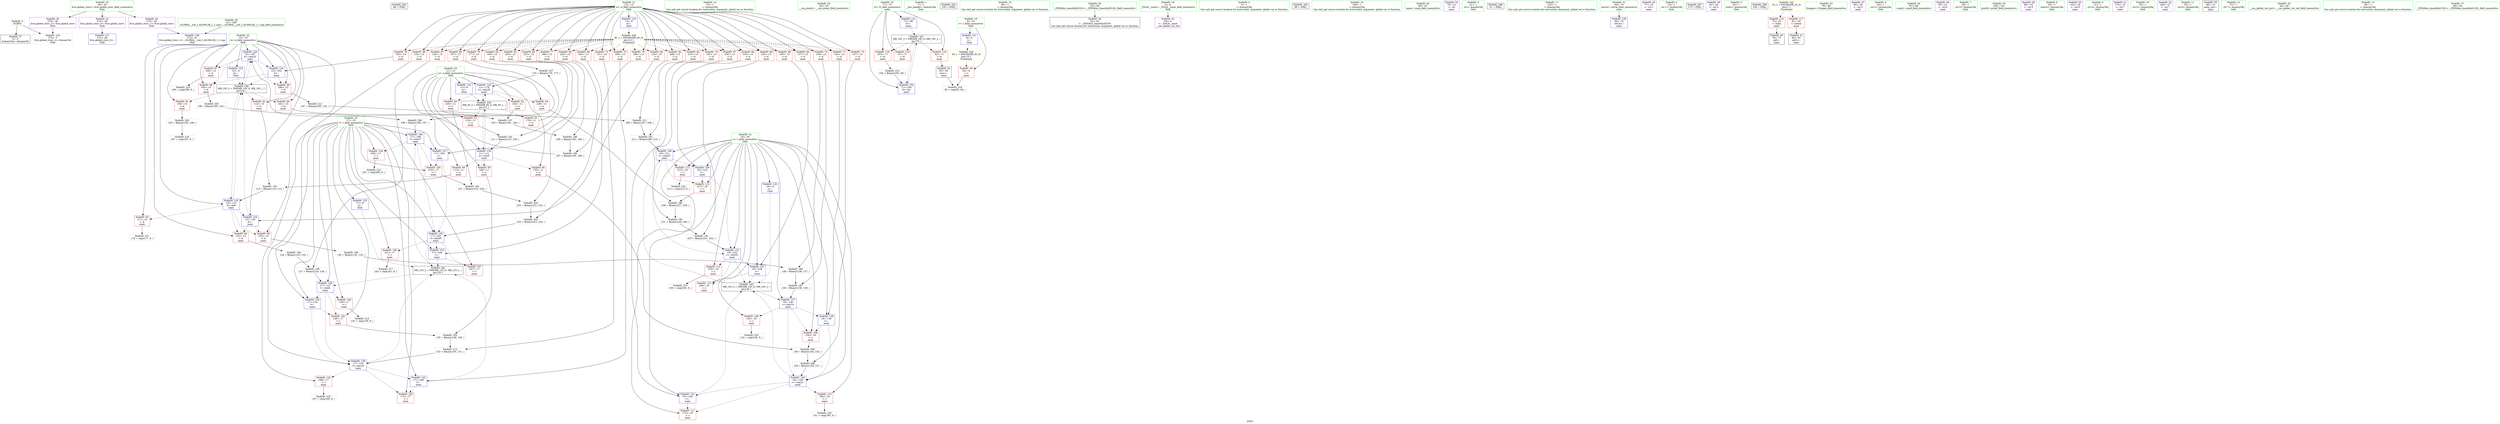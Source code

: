 digraph "SVFG" {
	label="SVFG";

	Node0x5601cdf0e950 [shape=record,color=grey,label="{NodeID: 0\nNullPtr}"];
	Node0x5601cdf0e950 -> Node0x5601cdf2ca50[style=solid];
	Node0x5601cdf0e950 -> Node0x5601cdf337c0[style=solid];
	Node0x5601cdf562a0 [shape=record,color=black,label="{NodeID: 263\n86 = PHI()\n}"];
	Node0x5601cdf2d470 [shape=record,color=red,label="{NodeID: 97\n189\<--15\n\<--k\nmain\n}"];
	Node0x5601cdf2d470 -> Node0x5601cdf3a1c0[style=solid];
	Node0x5601cdf0f140 [shape=record,color=green,label="{NodeID: 14\n74\<--1\n\<--dummyObj\nCan only get source location for instruction, argument, global var or function.}"];
	Node0x5601cdf30f10 [shape=record,color=grey,label="{NodeID: 194\n221 = Binary(219, 220, )\n}"];
	Node0x5601cdf30f10 -> Node0x5601cdf38fc0[style=solid];
	Node0x5601cdf2dfd0 [shape=record,color=red,label="{NodeID: 111\n173\<--19\n\<--r\nmain\n}"];
	Node0x5601cdf2c1b0 [shape=record,color=green,label="{NodeID: 28\n54\<--55\n__cxa_atexit\<--__cxa_atexit_field_insensitive\n}"];
	Node0x5601cdf395c0 [shape=record,color=grey,label="{NodeID: 208\n158 = Binary(156, 157, )\n}"];
	Node0x5601cdf395c0 -> Node0x5601cdf340e0[style=solid];
	Node0x5601cdf333c0 [shape=record,color=blue,label="{NodeID: 125\n17\<--9\nl\<--\nGlob }"];
	Node0x5601cdf333c0 -> Node0x5601cdf48210[style=dashed];
	Node0x5601cdf2cec0 [shape=record,color=black,label="{NodeID: 42\n93\<--92\nconv\<--\nmain\n}"];
	Node0x5601cdf2cec0 -> Node0x5601cdf3a4c0[style=solid];
	Node0x5601cdf3aac0 [shape=record,color=grey,label="{NodeID: 222\n143 = cmp(142, 9, )\n}"];
	Node0x5601cdf34010 [shape=record,color=blue,label="{NodeID: 139\n17\<--152\nl\<--rem19\nmain\n}"];
	Node0x5601cdf34010 -> Node0x5601cdf2d880[style=dashed];
	Node0x5601cdf34010 -> Node0x5601cdf2d950[style=dashed];
	Node0x5601cdf34010 -> Node0x5601cdf34280[style=dashed];
	Node0x5601cdf34010 -> Node0x5601cdf48210[style=dashed];
	Node0x5601cdf2ead0 [shape=record,color=red,label="{NodeID: 56\n94\<--8\n\<--t\nmain\n}"];
	Node0x5601cdf2ead0 -> Node0x5601cdf3a4c0[style=solid];
	Node0x5601cdf34b70 [shape=record,color=blue,label="{NodeID: 153\n17\<--244\nl\<--\nmain\n}"];
	Node0x5601cdf34b70 -> Node0x5601cdf2dc90[style=dashed];
	Node0x5601cdf34b70 -> Node0x5601cdf48210[style=dashed];
	Node0x5601cdf2f630 [shape=record,color=red,label="{NodeID: 70\n139\<--13\n\<--d\nmain\n}"];
	Node0x5601cdf2f630 -> Node0x5601cdf36630[style=solid];
	Node0x5601cdf30190 [shape=record,color=red,label="{NodeID: 84\n216\<--13\n\<--d\nmain\n}"];
	Node0x5601cdf30190 -> Node0x5601cdf34830[style=solid];
	Node0x5601cdf0e870 [shape=record,color=green,label="{NodeID: 1\n7\<--1\n__dso_handle\<--dummyObj\nGlob }"];
	Node0x5601cdf563a0 [shape=record,color=black,label="{NodeID: 264\n103 = PHI()\n}"];
	Node0x5601cdf2d540 [shape=record,color=red,label="{NodeID: 98\n195\<--15\n\<--k\nmain\n}"];
	Node0x5601cdf2d540 -> Node0x5601cdf39140[style=solid];
	Node0x5601cdf0f210 [shape=record,color=green,label="{NodeID: 15\n90\<--1\n\<--dummyObj\nCan only get source location for instruction, argument, global var or function.}"];
	Node0x5601cdf31090 [shape=record,color=grey,label="{NodeID: 195\n127 = Binary(124, 126, )\n}"];
	Node0x5601cdf31090 -> Node0x5601cdf33cd0[style=solid];
	Node0x5601cdf2e0a0 [shape=record,color=red,label="{NodeID: 112\n213\<--19\n\<--r\nmain\n}"];
	Node0x5601cdf2e0a0 -> Node0x5601cdf3adc0[style=solid];
	Node0x5601cdf2c2b0 [shape=record,color=green,label="{NodeID: 29\n53\<--59\n_ZNSt8ios_base4InitD1Ev\<--_ZNSt8ios_base4InitD1Ev_field_insensitive\n}"];
	Node0x5601cdf2c2b0 -> Node0x5601cdf2cb50[style=solid];
	Node0x5601cdf39740 [shape=record,color=grey,label="{NodeID: 209\n156 = Binary(154, 155, )\n}"];
	Node0x5601cdf39740 -> Node0x5601cdf395c0[style=solid];
	Node0x5601cdf334c0 [shape=record,color=blue,label="{NodeID: 126\n19\<--9\nr\<--\nGlob }"];
	Node0x5601cdf334c0 -> Node0x5601cdf48710[style=dashed];
	Node0x5601cdf2cf90 [shape=record,color=purple,label="{NodeID: 43\n50\<--4\n\<--_ZStL8__ioinit\n__cxx_global_var_init\n}"];
	Node0x5601cdf3ac40 [shape=record,color=grey,label="{NodeID: 223\n201 = cmp(200, 9, )\n}"];
	Node0x5601cdf340e0 [shape=record,color=blue,label="{NodeID: 140\n19\<--158\nr\<--rem21\nmain\n}"];
	Node0x5601cdf340e0 -> Node0x5601cdf2df00[style=dashed];
	Node0x5601cdf340e0 -> Node0x5601cdf2dfd0[style=dashed];
	Node0x5601cdf340e0 -> Node0x5601cdf341b0[style=dashed];
	Node0x5601cdf340e0 -> Node0x5601cdf48710[style=dashed];
	Node0x5601cdf2eba0 [shape=record,color=red,label="{NodeID: 57\n110\<--11\n\<--n\nmain\n}"];
	Node0x5601cdf2eba0 -> Node0x5601cdf30c10[style=solid];
	Node0x5601cdf34c40 [shape=record,color=blue,label="{NodeID: 154\n71\<--254\ntt\<--inc\nmain\n}"];
	Node0x5601cdf34c40 -> Node0x5601cdf47d10[style=dashed];
	Node0x5601cdf2f700 [shape=record,color=red,label="{NodeID: 71\n145\<--13\n\<--d\nmain\n}"];
	Node0x5601cdf2f700 -> Node0x5601cdf33f40[style=solid];
	Node0x5601cdf30260 [shape=record,color=red,label="{NodeID: 85\n222\<--13\n\<--d\nmain\n}"];
	Node0x5601cdf30260 -> Node0x5601cdf38fc0[style=solid];
	Node0x5601cdf12690 [shape=record,color=green,label="{NodeID: 2\n9\<--1\n\<--dummyObj\nCan only get source location for instruction, argument, global var or function.}"];
	Node0x5601cdf564a0 [shape=record,color=black,label="{NodeID: 265\n99 = PHI()\n}"];
	Node0x5601cdf2d610 [shape=record,color=red,label="{NodeID: 99\n206\<--15\n\<--k\nmain\n}"];
	Node0x5601cdf2d610 -> Node0x5601cdf39bc0[style=solid];
	Node0x5601cdf0ebf0 [shape=record,color=green,label="{NodeID: 16\n106\<--1\n\<--dummyObj\nCan only get source location for instruction, argument, global var or function.}"];
	Node0x5601cdf31210 [shape=record,color=grey,label="{NodeID: 196\n124 = Binary(123, 125, )\n}"];
	Node0x5601cdf31210 -> Node0x5601cdf31090[style=solid];
	Node0x5601cdf2e170 [shape=record,color=red,label="{NodeID: 113\n227\<--19\n\<--r\nmain\n}"];
	Node0x5601cdf2e170 -> Node0x5601cdf364b0[style=solid];
	Node0x5601cdf2c3b0 [shape=record,color=green,label="{NodeID: 30\n66\<--67\nmain\<--main_field_insensitive\n}"];
	Node0x5601cdf398c0 [shape=record,color=grey,label="{NodeID: 210\n254 = Binary(253, 90, )\n}"];
	Node0x5601cdf398c0 -> Node0x5601cdf34c40[style=solid];
	Node0x5601cdf335c0 [shape=record,color=blue,label="{NodeID: 127\n272\<--40\nllvm.global_ctors_0\<--\nGlob }"];
	Node0x5601cdf2d060 [shape=record,color=purple,label="{NodeID: 44\n76\<--21\n\<--.str\nmain\n}"];
	Node0x5601cdf3adc0 [shape=record,color=grey,label="{NodeID: 224\n214 = cmp(213, 9, )\n}"];
	Node0x5601cdf341b0 [shape=record,color=blue,label="{NodeID: 141\n19\<--163\nr\<--\nmain\n}"];
	Node0x5601cdf341b0 -> Node0x5601cdf2dfd0[style=dashed];
	Node0x5601cdf341b0 -> Node0x5601cdf48710[style=dashed];
	Node0x5601cdf2ec70 [shape=record,color=red,label="{NodeID: 58\n113\<--11\n\<--n\nmain\n}"];
	Node0x5601cdf2ec70 -> Node0x5601cdf30d90[style=solid];
	Node0x5601cdf2f7d0 [shape=record,color=red,label="{NodeID: 72\n151\<--13\n\<--d\nmain\n}"];
	Node0x5601cdf2f7d0 -> Node0x5601cdf39d40[style=solid];
	Node0x5601cdf30330 [shape=record,color=red,label="{NodeID: 86\n224\<--13\n\<--d\nmain\n}"];
	Node0x5601cdf30330 -> Node0x5601cdf38e40[style=solid];
	Node0x5601cdf12720 [shape=record,color=green,label="{NodeID: 3\n21\<--1\n.str\<--dummyObj\nGlob }"];
	Node0x5601cdf56bd0 [shape=record,color=black,label="{NodeID: 266\n51 = PHI()\n}"];
	Node0x5601cdf2d6e0 [shape=record,color=red,label="{NodeID: 100\n129\<--17\n\<--l\nmain\n}"];
	Node0x5601cdf2d6e0 -> Node0x5601cdf39ec0[style=solid];
	Node0x5601cdf0ecc0 [shape=record,color=green,label="{NodeID: 17\n125\<--1\n\<--dummyObj\nCan only get source location for instruction, argument, global var or function.}"];
	Node0x5601cdf31390 [shape=record,color=grey,label="{NodeID: 197\n183 = Binary(181, 182, )\n}"];
	Node0x5601cdf31390 -> Node0x5601cdf31510[style=solid];
	Node0x5601cdf2e240 [shape=record,color=red,label="{NodeID: 114\n235\<--19\n\<--r\nmain\n}"];
	Node0x5601cdf2e240 -> Node0x5601cdf3a040[style=solid];
	Node0x5601cdf2c4b0 [shape=record,color=green,label="{NodeID: 31\n69\<--70\nretval\<--retval_field_insensitive\nmain\n}"];
	Node0x5601cdf2c4b0 -> Node0x5601cdf338c0[style=solid];
	Node0x5601cdf39a40 [shape=record,color=grey,label="{NodeID: 211\n209 = Binary(207, 208, )\n}"];
	Node0x5601cdf39a40 -> Node0x5601cdf31990[style=solid];
	Node0x5601cdf336c0 [shape=record,color=blue,label="{NodeID: 128\n273\<--41\nllvm.global_ctors_1\<--_GLOBAL__sub_I_ALOHA.HJ_1_1.cpp\nGlob }"];
	Node0x5601cdf2d130 [shape=record,color=purple,label="{NodeID: 45\n77\<--23\n\<--.str.1\nmain\n}"];
	Node0x5601cdf3af40 [shape=record,color=grey,label="{NodeID: 225\n167 = cmp(166, 9, )\n}"];
	Node0x5601cdf34280 [shape=record,color=blue,label="{NodeID: 142\n17\<--169\nl\<--\nmain\n}"];
	Node0x5601cdf34280 -> Node0x5601cdf2d950[style=dashed];
	Node0x5601cdf34280 -> Node0x5601cdf48210[style=dashed];
	Node0x5601cdf2ed40 [shape=record,color=red,label="{NodeID: 59\n149\<--11\n\<--n\nmain\n}"];
	Node0x5601cdf2ed40 -> Node0x5601cdf38d00[style=solid];
	Node0x5601cdf47310 [shape=record,color=black,label="{NodeID: 239\nMR_6V_2 = PHI(MR_6V_4, MR_6V_1, )\npts\{12 \}\n}"];
	Node0x5601cdf47310 -> Node0x5601cdf2eba0[style=dashed];
	Node0x5601cdf47310 -> Node0x5601cdf2eee0[style=dashed];
	Node0x5601cdf47310 -> Node0x5601cdf33a60[style=dashed];
	Node0x5601cdf47310 -> Node0x5601cdf34350[style=dashed];
	Node0x5601cdf2f8a0 [shape=record,color=red,label="{NodeID: 73\n157\<--13\n\<--d\nmain\n}"];
	Node0x5601cdf2f8a0 -> Node0x5601cdf395c0[style=solid];
	Node0x5601cdf30400 [shape=record,color=red,label="{NodeID: 87\n230\<--13\n\<--d\nmain\n}"];
	Node0x5601cdf30400 -> Node0x5601cdf36ab0[style=solid];
	Node0x5601cdf127b0 [shape=record,color=green,label="{NodeID: 4\n23\<--1\n.str.1\<--dummyObj\nGlob }"];
	Node0x5601cdf56cd0 [shape=record,color=black,label="{NodeID: 267\n175 = PHI()\n}"];
	Node0x5601cdf2d7b0 [shape=record,color=red,label="{NodeID: 101\n148\<--17\n\<--l\nmain\n}"];
	Node0x5601cdf2d7b0 -> Node0x5601cdf38d00[style=solid];
	Node0x5601cdf0ed90 [shape=record,color=green,label="{NodeID: 18\n4\<--6\n_ZStL8__ioinit\<--_ZStL8__ioinit_field_insensitive\nGlob }"];
	Node0x5601cdf0ed90 -> Node0x5601cdf2cf90[style=solid];
	Node0x5601cdf31510 [shape=record,color=grey,label="{NodeID: 198\n185 = Binary(183, 184, )\n}"];
	Node0x5601cdf31510 -> Node0x5601cdf31690[style=solid];
	Node0x5601cdf2e310 [shape=record,color=red,label="{NodeID: 115\n248\<--19\n\<--r\nmain\n}"];
	Node0x5601cdf2c580 [shape=record,color=green,label="{NodeID: 32\n71\<--72\ntt\<--tt_field_insensitive\nmain\n}"];
	Node0x5601cdf2c580 -> Node0x5601cdf32d50[style=solid];
	Node0x5601cdf2c580 -> Node0x5601cdf32e20[style=solid];
	Node0x5601cdf2c580 -> Node0x5601cdf32ef0[style=solid];
	Node0x5601cdf2c580 -> Node0x5601cdf33990[style=solid];
	Node0x5601cdf2c580 -> Node0x5601cdf34c40[style=solid];
	Node0x5601cdf39bc0 [shape=record,color=grey,label="{NodeID: 212\n207 = Binary(206, 125, )\n}"];
	Node0x5601cdf39bc0 -> Node0x5601cdf39a40[style=solid];
	Node0x5601cdf337c0 [shape=record,color=blue, style = dotted,label="{NodeID: 129\n274\<--3\nllvm.global_ctors_2\<--dummyVal\nGlob }"];
	Node0x5601cdf2d200 [shape=record,color=purple,label="{NodeID: 46\n82\<--26\n\<--.str.2\nmain\n}"];
	Node0x5601cdf34350 [shape=record,color=blue,label="{NodeID: 143\n11\<--179\nn\<--rem29\nmain\n}"];
	Node0x5601cdf34350 -> Node0x5601cdf2efb0[style=dashed];
	Node0x5601cdf34350 -> Node0x5601cdf2f080[style=dashed];
	Node0x5601cdf34350 -> Node0x5601cdf2f150[style=dashed];
	Node0x5601cdf34350 -> Node0x5601cdf47310[style=dashed];
	Node0x5601cdf2ee10 [shape=record,color=red,label="{NodeID: 60\n155\<--11\n\<--n\nmain\n}"];
	Node0x5601cdf2ee10 -> Node0x5601cdf39740[style=solid];
	Node0x5601cdf47810 [shape=record,color=black,label="{NodeID: 240\nMR_10V_2 = PHI(MR_10V_6, MR_10V_1, )\npts\{16 \}\n}"];
	Node0x5601cdf47810 -> Node0x5601cdf30740[style=dashed];
	Node0x5601cdf47810 -> Node0x5601cdf30810[style=dashed];
	Node0x5601cdf47810 -> Node0x5601cdf2d3a0[style=dashed];
	Node0x5601cdf47810 -> Node0x5601cdf33b30[style=dashed];
	Node0x5601cdf47810 -> Node0x5601cdf34420[style=dashed];
	Node0x5601cdf2f970 [shape=record,color=red,label="{NodeID: 74\n163\<--13\n\<--d\nmain\n}"];
	Node0x5601cdf2f970 -> Node0x5601cdf341b0[style=solid];
	Node0x5601cdf304d0 [shape=record,color=red,label="{NodeID: 88\n232\<--13\n\<--d\nmain\n}"];
	Node0x5601cdf304d0 -> Node0x5601cdf36c30[style=solid];
	Node0x5601cdf12a50 [shape=record,color=green,label="{NodeID: 5\n25\<--1\nstdin\<--dummyObj\nGlob }"];
	Node0x5601cdf56dd0 [shape=record,color=black,label="{NodeID: 268\n250 = PHI()\n}"];
	Node0x5601cdf2d880 [shape=record,color=red,label="{NodeID: 102\n166\<--17\n\<--l\nmain\n}"];
	Node0x5601cdf2d880 -> Node0x5601cdf3af40[style=solid];
	Node0x5601cdf0ee60 [shape=record,color=green,label="{NodeID: 19\n8\<--10\nt\<--t_field_insensitive\nGlob }"];
	Node0x5601cdf0ee60 -> Node0x5601cdf2ead0[style=solid];
	Node0x5601cdf0ee60 -> Node0x5601cdf32fc0[style=solid];
	Node0x5601cdf31690 [shape=record,color=grey,label="{NodeID: 199\n187 = Binary(185, 186, )\n}"];
	Node0x5601cdf31690 -> Node0x5601cdf34420[style=solid];
	Node0x5601cdf32bb0 [shape=record,color=red,label="{NodeID: 116\n75\<--25\n\<--stdin\nmain\n}"];
	Node0x5601cdf32bb0 -> Node0x5601cdf2cd20[style=solid];
	Node0x5601cdf2c650 [shape=record,color=green,label="{NodeID: 33\n79\<--80\nfreopen\<--freopen_field_insensitive\n}"];
	Node0x5601cdf39d40 [shape=record,color=grey,label="{NodeID: 213\n152 = Binary(150, 151, )\n}"];
	Node0x5601cdf39d40 -> Node0x5601cdf34010[style=solid];
	Node0x5601cdf338c0 [shape=record,color=blue,label="{NodeID: 130\n69\<--74\nretval\<--\nmain\n}"];
	Node0x5601cdf2d2d0 [shape=record,color=purple,label="{NodeID: 47\n83\<--28\n\<--.str.3\nmain\n}"];
	Node0x5601cdf34420 [shape=record,color=blue,label="{NodeID: 144\n15\<--187\nk\<--rem32\nmain\n}"];
	Node0x5601cdf34420 -> Node0x5601cdf2d470[style=dashed];
	Node0x5601cdf34420 -> Node0x5601cdf2d540[style=dashed];
	Node0x5601cdf34420 -> Node0x5601cdf2d610[style=dashed];
	Node0x5601cdf34420 -> Node0x5601cdf344f0[style=dashed];
	Node0x5601cdf34420 -> Node0x5601cdf47810[style=dashed];
	Node0x5601cdf2eee0 [shape=record,color=red,label="{NodeID: 61\n178\<--11\n\<--n\nmain\n}"];
	Node0x5601cdf2eee0 -> Node0x5601cdf39440[style=solid];
	Node0x5601cdf47d10 [shape=record,color=black,label="{NodeID: 241\nMR_18V_3 = PHI(MR_18V_4, MR_18V_2, )\npts\{72 \}\n}"];
	Node0x5601cdf47d10 -> Node0x5601cdf32d50[style=dashed];
	Node0x5601cdf47d10 -> Node0x5601cdf32e20[style=dashed];
	Node0x5601cdf47d10 -> Node0x5601cdf32ef0[style=dashed];
	Node0x5601cdf47d10 -> Node0x5601cdf34c40[style=dashed];
	Node0x5601cdf2fa40 [shape=record,color=red,label="{NodeID: 75\n169\<--13\n\<--d\nmain\n}"];
	Node0x5601cdf2fa40 -> Node0x5601cdf34280[style=solid];
	Node0x5601cdf305a0 [shape=record,color=red,label="{NodeID: 89\n238\<--13\n\<--d\nmain\n}"];
	Node0x5601cdf305a0 -> Node0x5601cdf34aa0[style=solid];
	Node0x5601cdf12ae0 [shape=record,color=green,label="{NodeID: 6\n26\<--1\n.str.2\<--dummyObj\nGlob }"];
	Node0x5601cdf364b0 [shape=record,color=grey,label="{NodeID: 186\n229 = Binary(227, 228, )\n}"];
	Node0x5601cdf364b0 -> Node0x5601cdf36ab0[style=solid];
	Node0x5601cdf2d950 [shape=record,color=red,label="{NodeID: 103\n172\<--17\n\<--l\nmain\n}"];
	Node0x5601cdf0ef30 [shape=record,color=green,label="{NodeID: 20\n11\<--12\nn\<--n_field_insensitive\nGlob }"];
	Node0x5601cdf0ef30 -> Node0x5601cdf2eba0[style=solid];
	Node0x5601cdf0ef30 -> Node0x5601cdf2ec70[style=solid];
	Node0x5601cdf0ef30 -> Node0x5601cdf2ed40[style=solid];
	Node0x5601cdf0ef30 -> Node0x5601cdf2ee10[style=solid];
	Node0x5601cdf0ef30 -> Node0x5601cdf2eee0[style=solid];
	Node0x5601cdf0ef30 -> Node0x5601cdf2efb0[style=solid];
	Node0x5601cdf0ef30 -> Node0x5601cdf2f080[style=solid];
	Node0x5601cdf0ef30 -> Node0x5601cdf2f150[style=solid];
	Node0x5601cdf0ef30 -> Node0x5601cdf330c0[style=solid];
	Node0x5601cdf0ef30 -> Node0x5601cdf33a60[style=solid];
	Node0x5601cdf0ef30 -> Node0x5601cdf34350[style=solid];
	Node0x5601cdf31810 [shape=record,color=grey,label="{NodeID: 200\n105 = Binary(104, 106, )\n}"];
	Node0x5601cdf31810 -> Node0x5601cdf3a640[style=solid];
	Node0x5601cdf32c80 [shape=record,color=red,label="{NodeID: 117\n81\<--30\n\<--stdout\nmain\n}"];
	Node0x5601cdf32c80 -> Node0x5601cdf2cdf0[style=solid];
	Node0x5601cdf2c750 [shape=record,color=green,label="{NodeID: 34\n87\<--88\nscanf\<--scanf_field_insensitive\n}"];
	Node0x5601cdf39ec0 [shape=record,color=grey,label="{NodeID: 214\n130 = cmp(129, 9, )\n}"];
	Node0x5601cdf33990 [shape=record,color=blue,label="{NodeID: 131\n71\<--90\ntt\<--\nmain\n}"];
	Node0x5601cdf33990 -> Node0x5601cdf47d10[style=dashed];
	Node0x5601cdf2e3c0 [shape=record,color=purple,label="{NodeID: 48\n85\<--31\n\<--.str.4\nmain\n}"];
	Node0x5601cdf344f0 [shape=record,color=blue,label="{NodeID: 145\n15\<--192\nk\<--\nmain\n}"];
	Node0x5601cdf344f0 -> Node0x5601cdf2d540[style=dashed];
	Node0x5601cdf344f0 -> Node0x5601cdf2d610[style=dashed];
	Node0x5601cdf344f0 -> Node0x5601cdf47810[style=dashed];
	Node0x5601cdf2efb0 [shape=record,color=red,label="{NodeID: 62\n182\<--11\n\<--n\nmain\n}"];
	Node0x5601cdf2efb0 -> Node0x5601cdf31390[style=solid];
	Node0x5601cdf48210 [shape=record,color=black,label="{NodeID: 242\nMR_12V_2 = PHI(MR_12V_9, MR_12V_1, )\npts\{18 \}\n}"];
	Node0x5601cdf48210 -> Node0x5601cdf33cd0[style=dashed];
	Node0x5601cdf48210 -> Node0x5601cdf345c0[style=dashed];
	Node0x5601cdf2fb10 [shape=record,color=red,label="{NodeID: 76\n177\<--13\n\<--d\nmain\n}"];
	Node0x5601cdf2fb10 -> Node0x5601cdf39440[style=solid];
	Node0x5601cdf30670 [shape=record,color=red,label="{NodeID: 90\n244\<--13\n\<--d\nmain\n}"];
	Node0x5601cdf30670 -> Node0x5601cdf34b70[style=solid];
	Node0x5601cdf12b70 [shape=record,color=green,label="{NodeID: 7\n28\<--1\n.str.3\<--dummyObj\nGlob }"];
	Node0x5601cdf36630 [shape=record,color=grey,label="{NodeID: 187\n140 = Binary(138, 139, )\n}"];
	Node0x5601cdf36630 -> Node0x5601cdf33e70[style=solid];
	Node0x5601cdf2da20 [shape=record,color=red,label="{NodeID: 104\n200\<--17\n\<--l\nmain\n}"];
	Node0x5601cdf2da20 -> Node0x5601cdf3ac40[style=solid];
	Node0x5601cdf2bae0 [shape=record,color=green,label="{NodeID: 21\n13\<--14\nd\<--d_field_insensitive\nGlob }"];
	Node0x5601cdf2bae0 -> Node0x5601cdf2f220[style=solid];
	Node0x5601cdf2bae0 -> Node0x5601cdf2f2f0[style=solid];
	Node0x5601cdf2bae0 -> Node0x5601cdf2f3c0[style=solid];
	Node0x5601cdf2bae0 -> Node0x5601cdf2f490[style=solid];
	Node0x5601cdf2bae0 -> Node0x5601cdf2f560[style=solid];
	Node0x5601cdf2bae0 -> Node0x5601cdf2f630[style=solid];
	Node0x5601cdf2bae0 -> Node0x5601cdf2f700[style=solid];
	Node0x5601cdf2bae0 -> Node0x5601cdf2f7d0[style=solid];
	Node0x5601cdf2bae0 -> Node0x5601cdf2f8a0[style=solid];
	Node0x5601cdf2bae0 -> Node0x5601cdf2f970[style=solid];
	Node0x5601cdf2bae0 -> Node0x5601cdf2fa40[style=solid];
	Node0x5601cdf2bae0 -> Node0x5601cdf2fb10[style=solid];
	Node0x5601cdf2bae0 -> Node0x5601cdf2fbe0[style=solid];
	Node0x5601cdf2bae0 -> Node0x5601cdf2fcb0[style=solid];
	Node0x5601cdf2bae0 -> Node0x5601cdf2fd80[style=solid];
	Node0x5601cdf2bae0 -> Node0x5601cdf2fe50[style=solid];
	Node0x5601cdf2bae0 -> Node0x5601cdf2ff20[style=solid];
	Node0x5601cdf2bae0 -> Node0x5601cdf2fff0[style=solid];
	Node0x5601cdf2bae0 -> Node0x5601cdf300c0[style=solid];
	Node0x5601cdf2bae0 -> Node0x5601cdf30190[style=solid];
	Node0x5601cdf2bae0 -> Node0x5601cdf30260[style=solid];
	Node0x5601cdf2bae0 -> Node0x5601cdf30330[style=solid];
	Node0x5601cdf2bae0 -> Node0x5601cdf30400[style=solid];
	Node0x5601cdf2bae0 -> Node0x5601cdf304d0[style=solid];
	Node0x5601cdf2bae0 -> Node0x5601cdf305a0[style=solid];
	Node0x5601cdf2bae0 -> Node0x5601cdf30670[style=solid];
	Node0x5601cdf2bae0 -> Node0x5601cdf331c0[style=solid];
	Node0x5601cdf31990 [shape=record,color=grey,label="{NodeID: 201\n211 = Binary(209, 210, )\n}"];
	Node0x5601cdf31990 -> Node0x5601cdf34760[style=solid];
	Node0x5601cdf32d50 [shape=record,color=red,label="{NodeID: 118\n92\<--71\n\<--tt\nmain\n}"];
	Node0x5601cdf32d50 -> Node0x5601cdf2cec0[style=solid];
	Node0x5601cdf2c850 [shape=record,color=green,label="{NodeID: 35\n100\<--101\nprintf\<--printf_field_insensitive\n}"];
	Node0x5601cdf3a040 [shape=record,color=grey,label="{NodeID: 215\n236 = cmp(235, 9, )\n}"];
	Node0x5601cdf33a60 [shape=record,color=blue,label="{NodeID: 132\n11\<--111\nn\<--rem5\nmain\n}"];
	Node0x5601cdf33a60 -> Node0x5601cdf2ec70[style=dashed];
	Node0x5601cdf33a60 -> Node0x5601cdf2ed40[style=dashed];
	Node0x5601cdf33a60 -> Node0x5601cdf2ee10[style=dashed];
	Node0x5601cdf33a60 -> Node0x5601cdf47310[style=dashed];
	Node0x5601cdf2e490 [shape=record,color=purple,label="{NodeID: 49\n98\<--33\n\<--.str.5\nmain\n}"];
	Node0x5601cdf345c0 [shape=record,color=blue,label="{NodeID: 146\n17\<--198\nl\<--rem37\nmain\n}"];
	Node0x5601cdf345c0 -> Node0x5601cdf2da20[style=dashed];
	Node0x5601cdf345c0 -> Node0x5601cdf2daf0[style=dashed];
	Node0x5601cdf345c0 -> Node0x5601cdf34690[style=dashed];
	Node0x5601cdf345c0 -> Node0x5601cdf34900[style=dashed];
	Node0x5601cdf2f080 [shape=record,color=red,label="{NodeID: 63\n220\<--11\n\<--n\nmain\n}"];
	Node0x5601cdf2f080 -> Node0x5601cdf30f10[style=solid];
	Node0x5601cdf48710 [shape=record,color=black,label="{NodeID: 243\nMR_14V_2 = PHI(MR_14V_9, MR_14V_1, )\npts\{20 \}\n}"];
	Node0x5601cdf48710 -> Node0x5601cdf33e70[style=dashed];
	Node0x5601cdf48710 -> Node0x5601cdf34760[style=dashed];
	Node0x5601cdf2fbe0 [shape=record,color=red,label="{NodeID: 77\n184\<--13\n\<--d\nmain\n}"];
	Node0x5601cdf2fbe0 -> Node0x5601cdf31510[style=solid];
	Node0x5601cdf30740 [shape=record,color=red,label="{NodeID: 91\n104\<--15\n\<--k\nmain\n}"];
	Node0x5601cdf30740 -> Node0x5601cdf31810[style=solid];
	Node0x5601cdf12c00 [shape=record,color=green,label="{NodeID: 8\n30\<--1\nstdout\<--dummyObj\nGlob }"];
	Node0x5601cdf367b0 [shape=record,color=grey,label="{NodeID: 188\n138 = Binary(136, 137, )\n}"];
	Node0x5601cdf367b0 -> Node0x5601cdf36630[style=solid];
	Node0x5601cdf2daf0 [shape=record,color=red,label="{NodeID: 105\n219\<--17\n\<--l\nmain\n}"];
	Node0x5601cdf2daf0 -> Node0x5601cdf30f10[style=solid];
	Node0x5601cdf2bbb0 [shape=record,color=green,label="{NodeID: 22\n15\<--16\nk\<--k_field_insensitive\nGlob }"];
	Node0x5601cdf2bbb0 -> Node0x5601cdf30740[style=solid];
	Node0x5601cdf2bbb0 -> Node0x5601cdf30810[style=solid];
	Node0x5601cdf2bbb0 -> Node0x5601cdf308e0[style=solid];
	Node0x5601cdf2bbb0 -> Node0x5601cdf309b0[style=solid];
	Node0x5601cdf2bbb0 -> Node0x5601cdf30a80[style=solid];
	Node0x5601cdf2bbb0 -> Node0x5601cdf2d3a0[style=solid];
	Node0x5601cdf2bbb0 -> Node0x5601cdf2d470[style=solid];
	Node0x5601cdf2bbb0 -> Node0x5601cdf2d540[style=solid];
	Node0x5601cdf2bbb0 -> Node0x5601cdf2d610[style=solid];
	Node0x5601cdf2bbb0 -> Node0x5601cdf332c0[style=solid];
	Node0x5601cdf2bbb0 -> Node0x5601cdf33b30[style=solid];
	Node0x5601cdf2bbb0 -> Node0x5601cdf33c00[style=solid];
	Node0x5601cdf2bbb0 -> Node0x5601cdf34420[style=solid];
	Node0x5601cdf2bbb0 -> Node0x5601cdf344f0[style=solid];
	Node0x5601cdf38d00 [shape=record,color=grey,label="{NodeID: 202\n150 = Binary(148, 149, )\n}"];
	Node0x5601cdf38d00 -> Node0x5601cdf39d40[style=solid];
	Node0x5601cdf32e20 [shape=record,color=red,label="{NodeID: 119\n97\<--71\n\<--tt\nmain\n}"];
	Node0x5601cdf2c950 [shape=record,color=green,label="{NodeID: 36\n41\<--268\n_GLOBAL__sub_I_ALOHA.HJ_1_1.cpp\<--_GLOBAL__sub_I_ALOHA.HJ_1_1.cpp_field_insensitive\n}"];
	Node0x5601cdf2c950 -> Node0x5601cdf336c0[style=solid];
	Node0x5601cdf3a1c0 [shape=record,color=grey,label="{NodeID: 216\n190 = cmp(189, 9, )\n}"];
	Node0x5601cdf33b30 [shape=record,color=blue,label="{NodeID: 133\n15\<--115\nk\<--add\nmain\n}"];
	Node0x5601cdf33b30 -> Node0x5601cdf308e0[style=dashed];
	Node0x5601cdf33b30 -> Node0x5601cdf309b0[style=dashed];
	Node0x5601cdf33b30 -> Node0x5601cdf30a80[style=dashed];
	Node0x5601cdf33b30 -> Node0x5601cdf33c00[style=dashed];
	Node0x5601cdf33b30 -> Node0x5601cdf47810[style=dashed];
	Node0x5601cdf2e560 [shape=record,color=purple,label="{NodeID: 50\n102\<--35\n\<--.str.6\nmain\n}"];
	Node0x5601cdf34690 [shape=record,color=blue,label="{NodeID: 147\n17\<--203\nl\<--\nmain\n}"];
	Node0x5601cdf34690 -> Node0x5601cdf2daf0[style=dashed];
	Node0x5601cdf34690 -> Node0x5601cdf34900[style=dashed];
	Node0x5601cdf2f150 [shape=record,color=red,label="{NodeID: 64\n228\<--11\n\<--n\nmain\n}"];
	Node0x5601cdf2f150 -> Node0x5601cdf364b0[style=solid];
	Node0x5601cdf2fcb0 [shape=record,color=red,label="{NodeID: 78\n186\<--13\n\<--d\nmain\n}"];
	Node0x5601cdf2fcb0 -> Node0x5601cdf31690[style=solid];
	Node0x5601cdf30810 [shape=record,color=red,label="{NodeID: 92\n114\<--15\n\<--k\nmain\n}"];
	Node0x5601cdf30810 -> Node0x5601cdf30d90[style=solid];
	Node0x5601cdf13190 [shape=record,color=green,label="{NodeID: 9\n31\<--1\n.str.4\<--dummyObj\nGlob }"];
	Node0x5601cdf36930 [shape=record,color=grey,label="{NodeID: 189\n136 = Binary(135, 125, )\n}"];
	Node0x5601cdf36930 -> Node0x5601cdf367b0[style=solid];
	Node0x5601cdf2dbc0 [shape=record,color=red,label="{NodeID: 106\n241\<--17\n\<--l\nmain\n}"];
	Node0x5601cdf2dbc0 -> Node0x5601cdf3a340[style=solid];
	Node0x5601cdf2bcb0 [shape=record,color=green,label="{NodeID: 23\n17\<--18\nl\<--l_field_insensitive\nGlob }"];
	Node0x5601cdf2bcb0 -> Node0x5601cdf2d6e0[style=solid];
	Node0x5601cdf2bcb0 -> Node0x5601cdf2d7b0[style=solid];
	Node0x5601cdf2bcb0 -> Node0x5601cdf2d880[style=solid];
	Node0x5601cdf2bcb0 -> Node0x5601cdf2d950[style=solid];
	Node0x5601cdf2bcb0 -> Node0x5601cdf2da20[style=solid];
	Node0x5601cdf2bcb0 -> Node0x5601cdf2daf0[style=solid];
	Node0x5601cdf2bcb0 -> Node0x5601cdf2dbc0[style=solid];
	Node0x5601cdf2bcb0 -> Node0x5601cdf2dc90[style=solid];
	Node0x5601cdf2bcb0 -> Node0x5601cdf333c0[style=solid];
	Node0x5601cdf2bcb0 -> Node0x5601cdf33cd0[style=solid];
	Node0x5601cdf2bcb0 -> Node0x5601cdf33da0[style=solid];
	Node0x5601cdf2bcb0 -> Node0x5601cdf34010[style=solid];
	Node0x5601cdf2bcb0 -> Node0x5601cdf34280[style=solid];
	Node0x5601cdf2bcb0 -> Node0x5601cdf345c0[style=solid];
	Node0x5601cdf2bcb0 -> Node0x5601cdf34690[style=solid];
	Node0x5601cdf2bcb0 -> Node0x5601cdf34900[style=solid];
	Node0x5601cdf2bcb0 -> Node0x5601cdf34b70[style=solid];
	Node0x5601cdf38e40 [shape=record,color=grey,label="{NodeID: 203\n225 = Binary(223, 224, )\n}"];
	Node0x5601cdf38e40 -> Node0x5601cdf34900[style=solid];
	Node0x5601cdf32ef0 [shape=record,color=red,label="{NodeID: 120\n253\<--71\n\<--tt\nmain\n}"];
	Node0x5601cdf32ef0 -> Node0x5601cdf398c0[style=solid];
	Node0x5601cdf2ca50 [shape=record,color=black,label="{NodeID: 37\n2\<--3\ndummyVal\<--dummyVal\n}"];
	Node0x5601cdf3a340 [shape=record,color=grey,label="{NodeID: 217\n242 = cmp(241, 9, )\n}"];
	Node0x5601cdf33c00 [shape=record,color=blue,label="{NodeID: 134\n15\<--120\nk\<--\nmain\n}"];
	Node0x5601cdf33c00 -> Node0x5601cdf309b0[style=dashed];
	Node0x5601cdf33c00 -> Node0x5601cdf30a80[style=dashed];
	Node0x5601cdf33c00 -> Node0x5601cdf47810[style=dashed];
	Node0x5601cdf2e630 [shape=record,color=purple,label="{NodeID: 51\n174\<--37\n\<--.str.7\nmain\n}"];
	Node0x5601cdf34760 [shape=record,color=blue,label="{NodeID: 148\n19\<--211\nr\<--rem43\nmain\n}"];
	Node0x5601cdf34760 -> Node0x5601cdf2e0a0[style=dashed];
	Node0x5601cdf34760 -> Node0x5601cdf2e170[style=dashed];
	Node0x5601cdf34760 -> Node0x5601cdf34830[style=dashed];
	Node0x5601cdf34760 -> Node0x5601cdf349d0[style=dashed];
	Node0x5601cdf2f220 [shape=record,color=red,label="{NodeID: 65\n109\<--13\n\<--d\nmain\n}"];
	Node0x5601cdf2f220 -> Node0x5601cdf30c10[style=solid];
	Node0x5601cdf49110 [shape=record,color=yellow,style=double,label="{NodeID: 245\n2V_1 = ENCHI(MR_2V_0)\npts\{1 \}\nFun[main]}"];
	Node0x5601cdf49110 -> Node0x5601cdf32bb0[style=dashed];
	Node0x5601cdf49110 -> Node0x5601cdf32c80[style=dashed];
	Node0x5601cdf2fd80 [shape=record,color=red,label="{NodeID: 79\n192\<--13\n\<--d\nmain\n}"];
	Node0x5601cdf2fd80 -> Node0x5601cdf344f0[style=solid];
	Node0x5601cdf308e0 [shape=record,color=red,label="{NodeID: 93\n117\<--15\n\<--k\nmain\n}"];
	Node0x5601cdf308e0 -> Node0x5601cdf3a940[style=solid];
	Node0x5601cdf13260 [shape=record,color=green,label="{NodeID: 10\n33\<--1\n.str.5\<--dummyObj\nGlob }"];
	Node0x5601cdf36ab0 [shape=record,color=grey,label="{NodeID: 190\n231 = Binary(229, 230, )\n}"];
	Node0x5601cdf36ab0 -> Node0x5601cdf36c30[style=solid];
	Node0x5601cdf2dc90 [shape=record,color=red,label="{NodeID: 107\n247\<--17\n\<--l\nmain\n}"];
	Node0x5601cdf2bdb0 [shape=record,color=green,label="{NodeID: 24\n19\<--20\nr\<--r_field_insensitive\nGlob }"];
	Node0x5601cdf2bdb0 -> Node0x5601cdf2dd60[style=solid];
	Node0x5601cdf2bdb0 -> Node0x5601cdf2de30[style=solid];
	Node0x5601cdf2bdb0 -> Node0x5601cdf2df00[style=solid];
	Node0x5601cdf2bdb0 -> Node0x5601cdf2dfd0[style=solid];
	Node0x5601cdf2bdb0 -> Node0x5601cdf2e0a0[style=solid];
	Node0x5601cdf2bdb0 -> Node0x5601cdf2e170[style=solid];
	Node0x5601cdf2bdb0 -> Node0x5601cdf2e240[style=solid];
	Node0x5601cdf2bdb0 -> Node0x5601cdf2e310[style=solid];
	Node0x5601cdf2bdb0 -> Node0x5601cdf334c0[style=solid];
	Node0x5601cdf2bdb0 -> Node0x5601cdf33e70[style=solid];
	Node0x5601cdf2bdb0 -> Node0x5601cdf33f40[style=solid];
	Node0x5601cdf2bdb0 -> Node0x5601cdf340e0[style=solid];
	Node0x5601cdf2bdb0 -> Node0x5601cdf341b0[style=solid];
	Node0x5601cdf2bdb0 -> Node0x5601cdf34760[style=solid];
	Node0x5601cdf2bdb0 -> Node0x5601cdf34830[style=solid];
	Node0x5601cdf2bdb0 -> Node0x5601cdf349d0[style=solid];
	Node0x5601cdf2bdb0 -> Node0x5601cdf34aa0[style=solid];
	Node0x5601cdf38fc0 [shape=record,color=grey,label="{NodeID: 204\n223 = Binary(221, 222, )\n}"];
	Node0x5601cdf38fc0 -> Node0x5601cdf38e40[style=solid];
	Node0x5601cdf32fc0 [shape=record,color=blue,label="{NodeID: 121\n8\<--9\nt\<--\nGlob }"];
	Node0x5601cdf32fc0 -> Node0x5601cdf49c30[style=dashed];
	Node0x5601cdf2cb50 [shape=record,color=black,label="{NodeID: 38\n52\<--53\n\<--_ZNSt8ios_base4InitD1Ev\nCan only get source location for instruction, argument, global var or function.}"];
	Node0x5601cdf3a4c0 [shape=record,color=grey,label="{NodeID: 218\n95 = cmp(93, 94, )\n}"];
	Node0x5601cdf33cd0 [shape=record,color=blue,label="{NodeID: 135\n17\<--127\nl\<--rem9\nmain\n}"];
	Node0x5601cdf33cd0 -> Node0x5601cdf2d6e0[style=dashed];
	Node0x5601cdf33cd0 -> Node0x5601cdf2d7b0[style=dashed];
	Node0x5601cdf33cd0 -> Node0x5601cdf33da0[style=dashed];
	Node0x5601cdf33cd0 -> Node0x5601cdf34010[style=dashed];
	Node0x5601cdf2e700 [shape=record,color=purple,label="{NodeID: 52\n249\<--37\n\<--.str.7\nmain\n}"];
	Node0x5601cdf34830 [shape=record,color=blue,label="{NodeID: 149\n19\<--216\nr\<--\nmain\n}"];
	Node0x5601cdf34830 -> Node0x5601cdf2e170[style=dashed];
	Node0x5601cdf34830 -> Node0x5601cdf349d0[style=dashed];
	Node0x5601cdf2f2f0 [shape=record,color=red,label="{NodeID: 66\n120\<--13\n\<--d\nmain\n}"];
	Node0x5601cdf2f2f0 -> Node0x5601cdf33c00[style=solid];
	Node0x5601cdf49c30 [shape=record,color=yellow,style=double,label="{NodeID: 246\n4V_1 = ENCHI(MR_4V_0)\npts\{10 \}\nFun[main]}"];
	Node0x5601cdf49c30 -> Node0x5601cdf2ead0[style=dashed];
	Node0x5601cdf2fe50 [shape=record,color=red,label="{NodeID: 80\n197\<--13\n\<--d\nmain\n}"];
	Node0x5601cdf2fe50 -> Node0x5601cdf392c0[style=solid];
	Node0x5601cdf309b0 [shape=record,color=red,label="{NodeID: 94\n123\<--15\n\<--k\nmain\n}"];
	Node0x5601cdf309b0 -> Node0x5601cdf31210[style=solid];
	Node0x5601cdf13330 [shape=record,color=green,label="{NodeID: 11\n35\<--1\n.str.6\<--dummyObj\nGlob }"];
	Node0x5601cdf36c30 [shape=record,color=grey,label="{NodeID: 191\n233 = Binary(231, 232, )\n}"];
	Node0x5601cdf36c30 -> Node0x5601cdf349d0[style=solid];
	Node0x5601cdf2dd60 [shape=record,color=red,label="{NodeID: 108\n142\<--19\n\<--r\nmain\n}"];
	Node0x5601cdf2dd60 -> Node0x5601cdf3aac0[style=solid];
	Node0x5601cdf2beb0 [shape=record,color=green,label="{NodeID: 25\n39\<--43\nllvm.global_ctors\<--llvm.global_ctors_field_insensitive\nGlob }"];
	Node0x5601cdf2beb0 -> Node0x5601cdf2e7d0[style=solid];
	Node0x5601cdf2beb0 -> Node0x5601cdf2e8d0[style=solid];
	Node0x5601cdf2beb0 -> Node0x5601cdf2e9d0[style=solid];
	Node0x5601cdf39140 [shape=record,color=grey,label="{NodeID: 205\n196 = Binary(195, 125, )\n}"];
	Node0x5601cdf39140 -> Node0x5601cdf392c0[style=solid];
	Node0x5601cdf330c0 [shape=record,color=blue,label="{NodeID: 122\n11\<--9\nn\<--\nGlob }"];
	Node0x5601cdf330c0 -> Node0x5601cdf47310[style=dashed];
	Node0x5601cdf2cc50 [shape=record,color=black,label="{NodeID: 39\n68\<--74\nmain_ret\<--\nmain\n}"];
	Node0x5601cdf3a640 [shape=record,color=grey,label="{NodeID: 219\n107 = cmp(105, 9, )\n}"];
	Node0x5601cdf33da0 [shape=record,color=blue,label="{NodeID: 136\n17\<--132\nl\<--\nmain\n}"];
	Node0x5601cdf33da0 -> Node0x5601cdf2d7b0[style=dashed];
	Node0x5601cdf33da0 -> Node0x5601cdf34010[style=dashed];
	Node0x5601cdf2e7d0 [shape=record,color=purple,label="{NodeID: 53\n272\<--39\nllvm.global_ctors_0\<--llvm.global_ctors\nGlob }"];
	Node0x5601cdf2e7d0 -> Node0x5601cdf335c0[style=solid];
	Node0x5601cdf34900 [shape=record,color=blue,label="{NodeID: 150\n17\<--225\nl\<--rem49\nmain\n}"];
	Node0x5601cdf34900 -> Node0x5601cdf2dbc0[style=dashed];
	Node0x5601cdf34900 -> Node0x5601cdf2dc90[style=dashed];
	Node0x5601cdf34900 -> Node0x5601cdf34b70[style=dashed];
	Node0x5601cdf34900 -> Node0x5601cdf48210[style=dashed];
	Node0x5601cdf2f3c0 [shape=record,color=red,label="{NodeID: 67\n126\<--13\n\<--d\nmain\n}"];
	Node0x5601cdf2f3c0 -> Node0x5601cdf31090[style=solid];
	Node0x5601cdf2ff20 [shape=record,color=red,label="{NodeID: 81\n203\<--13\n\<--d\nmain\n}"];
	Node0x5601cdf2ff20 -> Node0x5601cdf34690[style=solid];
	Node0x5601cdf30a80 [shape=record,color=red,label="{NodeID: 95\n135\<--15\n\<--k\nmain\n}"];
	Node0x5601cdf30a80 -> Node0x5601cdf36930[style=solid];
	Node0x5601cdf13400 [shape=record,color=green,label="{NodeID: 12\n37\<--1\n.str.7\<--dummyObj\nGlob }"];
	Node0x5601cdf30c10 [shape=record,color=grey,label="{NodeID: 192\n111 = Binary(110, 109, )\n}"];
	Node0x5601cdf30c10 -> Node0x5601cdf33a60[style=solid];
	Node0x5601cdf2de30 [shape=record,color=red,label="{NodeID: 109\n154\<--19\n\<--r\nmain\n}"];
	Node0x5601cdf2de30 -> Node0x5601cdf39740[style=solid];
	Node0x5601cdf2bfb0 [shape=record,color=green,label="{NodeID: 26\n44\<--45\n__cxx_global_var_init\<--__cxx_global_var_init_field_insensitive\n}"];
	Node0x5601cdf392c0 [shape=record,color=grey,label="{NodeID: 206\n198 = Binary(196, 197, )\n}"];
	Node0x5601cdf392c0 -> Node0x5601cdf345c0[style=solid];
	Node0x5601cdf331c0 [shape=record,color=blue,label="{NodeID: 123\n13\<--9\nd\<--\nGlob }"];
	Node0x5601cdf331c0 -> Node0x5601cdf49df0[style=dashed];
	Node0x5601cdf2cd20 [shape=record,color=black,label="{NodeID: 40\n78\<--75\ncall\<--\nmain\n}"];
	Node0x5601cdf3a7c0 [shape=record,color=grey,label="{NodeID: 220\n161 = cmp(160, 9, )\n}"];
	Node0x5601cdf33e70 [shape=record,color=blue,label="{NodeID: 137\n19\<--140\nr\<--rem14\nmain\n}"];
	Node0x5601cdf33e70 -> Node0x5601cdf2dd60[style=dashed];
	Node0x5601cdf33e70 -> Node0x5601cdf2de30[style=dashed];
	Node0x5601cdf33e70 -> Node0x5601cdf33f40[style=dashed];
	Node0x5601cdf33e70 -> Node0x5601cdf340e0[style=dashed];
	Node0x5601cdf2e8d0 [shape=record,color=purple,label="{NodeID: 54\n273\<--39\nllvm.global_ctors_1\<--llvm.global_ctors\nGlob }"];
	Node0x5601cdf2e8d0 -> Node0x5601cdf336c0[style=solid];
	Node0x5601cdf349d0 [shape=record,color=blue,label="{NodeID: 151\n19\<--233\nr\<--rem52\nmain\n}"];
	Node0x5601cdf349d0 -> Node0x5601cdf2e240[style=dashed];
	Node0x5601cdf349d0 -> Node0x5601cdf2e310[style=dashed];
	Node0x5601cdf349d0 -> Node0x5601cdf34aa0[style=dashed];
	Node0x5601cdf349d0 -> Node0x5601cdf48710[style=dashed];
	Node0x5601cdf2f490 [shape=record,color=red,label="{NodeID: 68\n132\<--13\n\<--d\nmain\n}"];
	Node0x5601cdf2f490 -> Node0x5601cdf33da0[style=solid];
	Node0x5601cdf49df0 [shape=record,color=yellow,style=double,label="{NodeID: 248\n8V_1 = ENCHI(MR_8V_0)\npts\{14 \}\nFun[main]}"];
	Node0x5601cdf49df0 -> Node0x5601cdf2f220[style=dashed];
	Node0x5601cdf49df0 -> Node0x5601cdf2f2f0[style=dashed];
	Node0x5601cdf49df0 -> Node0x5601cdf2f3c0[style=dashed];
	Node0x5601cdf49df0 -> Node0x5601cdf2f490[style=dashed];
	Node0x5601cdf49df0 -> Node0x5601cdf2f560[style=dashed];
	Node0x5601cdf49df0 -> Node0x5601cdf2f630[style=dashed];
	Node0x5601cdf49df0 -> Node0x5601cdf2f700[style=dashed];
	Node0x5601cdf49df0 -> Node0x5601cdf2f7d0[style=dashed];
	Node0x5601cdf49df0 -> Node0x5601cdf2f8a0[style=dashed];
	Node0x5601cdf49df0 -> Node0x5601cdf2f970[style=dashed];
	Node0x5601cdf49df0 -> Node0x5601cdf2fa40[style=dashed];
	Node0x5601cdf49df0 -> Node0x5601cdf2fb10[style=dashed];
	Node0x5601cdf49df0 -> Node0x5601cdf2fbe0[style=dashed];
	Node0x5601cdf49df0 -> Node0x5601cdf2fcb0[style=dashed];
	Node0x5601cdf49df0 -> Node0x5601cdf2fd80[style=dashed];
	Node0x5601cdf49df0 -> Node0x5601cdf2fe50[style=dashed];
	Node0x5601cdf49df0 -> Node0x5601cdf2ff20[style=dashed];
	Node0x5601cdf49df0 -> Node0x5601cdf2fff0[style=dashed];
	Node0x5601cdf49df0 -> Node0x5601cdf300c0[style=dashed];
	Node0x5601cdf49df0 -> Node0x5601cdf30190[style=dashed];
	Node0x5601cdf49df0 -> Node0x5601cdf30260[style=dashed];
	Node0x5601cdf49df0 -> Node0x5601cdf30330[style=dashed];
	Node0x5601cdf49df0 -> Node0x5601cdf30400[style=dashed];
	Node0x5601cdf49df0 -> Node0x5601cdf304d0[style=dashed];
	Node0x5601cdf49df0 -> Node0x5601cdf305a0[style=dashed];
	Node0x5601cdf49df0 -> Node0x5601cdf30670[style=dashed];
	Node0x5601cdf2fff0 [shape=record,color=red,label="{NodeID: 82\n208\<--13\n\<--d\nmain\n}"];
	Node0x5601cdf2fff0 -> Node0x5601cdf39a40[style=solid];
	Node0x5601cdf2d3a0 [shape=record,color=red,label="{NodeID: 96\n181\<--15\n\<--k\nmain\n}"];
	Node0x5601cdf2d3a0 -> Node0x5601cdf31390[style=solid];
	Node0x5601cdf0f070 [shape=record,color=green,label="{NodeID: 13\n40\<--1\n\<--dummyObj\nCan only get source location for instruction, argument, global var or function.}"];
	Node0x5601cdf30d90 [shape=record,color=grey,label="{NodeID: 193\n115 = Binary(114, 113, )\n}"];
	Node0x5601cdf30d90 -> Node0x5601cdf33b30[style=solid];
	Node0x5601cdf2df00 [shape=record,color=red,label="{NodeID: 110\n160\<--19\n\<--r\nmain\n}"];
	Node0x5601cdf2df00 -> Node0x5601cdf3a7c0[style=solid];
	Node0x5601cdf2c0b0 [shape=record,color=green,label="{NodeID: 27\n48\<--49\n_ZNSt8ios_base4InitC1Ev\<--_ZNSt8ios_base4InitC1Ev_field_insensitive\n}"];
	Node0x5601cdf39440 [shape=record,color=grey,label="{NodeID: 207\n179 = Binary(178, 177, )\n}"];
	Node0x5601cdf39440 -> Node0x5601cdf34350[style=solid];
	Node0x5601cdf332c0 [shape=record,color=blue,label="{NodeID: 124\n15\<--9\nk\<--\nGlob }"];
	Node0x5601cdf332c0 -> Node0x5601cdf47810[style=dashed];
	Node0x5601cdf2cdf0 [shape=record,color=black,label="{NodeID: 41\n84\<--81\ncall1\<--\nmain\n}"];
	Node0x5601cdf3a940 [shape=record,color=grey,label="{NodeID: 221\n118 = cmp(117, 9, )\n}"];
	Node0x5601cdf33f40 [shape=record,color=blue,label="{NodeID: 138\n19\<--145\nr\<--\nmain\n}"];
	Node0x5601cdf33f40 -> Node0x5601cdf2de30[style=dashed];
	Node0x5601cdf33f40 -> Node0x5601cdf340e0[style=dashed];
	Node0x5601cdf2e9d0 [shape=record,color=purple,label="{NodeID: 55\n274\<--39\nllvm.global_ctors_2\<--llvm.global_ctors\nGlob }"];
	Node0x5601cdf2e9d0 -> Node0x5601cdf337c0[style=solid];
	Node0x5601cdf34aa0 [shape=record,color=blue,label="{NodeID: 152\n19\<--238\nr\<--\nmain\n}"];
	Node0x5601cdf34aa0 -> Node0x5601cdf2e310[style=dashed];
	Node0x5601cdf34aa0 -> Node0x5601cdf48710[style=dashed];
	Node0x5601cdf2f560 [shape=record,color=red,label="{NodeID: 69\n137\<--13\n\<--d\nmain\n}"];
	Node0x5601cdf2f560 -> Node0x5601cdf367b0[style=solid];
	Node0x5601cdf300c0 [shape=record,color=red,label="{NodeID: 83\n210\<--13\n\<--d\nmain\n}"];
	Node0x5601cdf300c0 -> Node0x5601cdf31990[style=solid];
}
